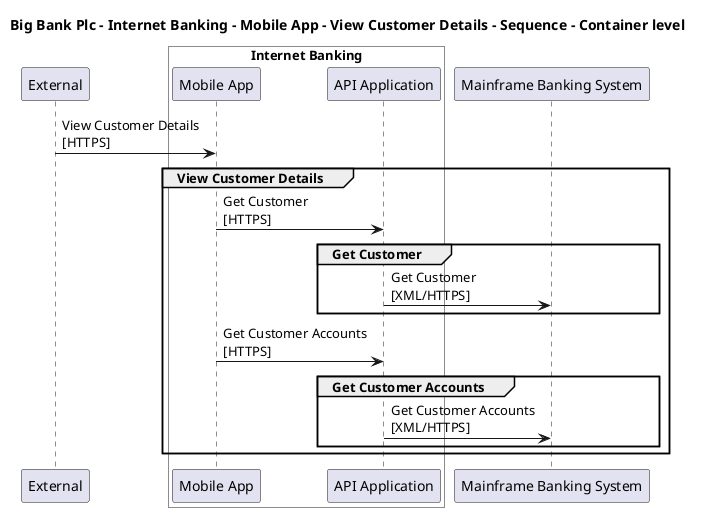 @startuml

title Big Bank Plc - Internet Banking - Mobile App - View Customer Details - Sequence - Container level

participant "External" as C4InterFlow.SoftwareSystems.ExternalSystem

box "Internet Banking" #White
    participant "Mobile App" as BigBankPlc.SoftwareSystems.InternetBanking.Containers.MobileApp
    participant "API Application" as BigBankPlc.SoftwareSystems.InternetBanking.Containers.APIApplication
end box

participant "Mainframe Banking System" as BigBankPlc.SoftwareSystems.MainframeBankingSystem

C4InterFlow.SoftwareSystems.ExternalSystem -> BigBankPlc.SoftwareSystems.InternetBanking.Containers.MobileApp : View Customer Details\n[HTTPS]
group View Customer Details
BigBankPlc.SoftwareSystems.InternetBanking.Containers.MobileApp -> BigBankPlc.SoftwareSystems.InternetBanking.Containers.APIApplication : Get Customer\n[HTTPS]
group Get Customer
BigBankPlc.SoftwareSystems.InternetBanking.Containers.APIApplication -> BigBankPlc.SoftwareSystems.MainframeBankingSystem : Get Customer\n[XML/HTTPS]
end
BigBankPlc.SoftwareSystems.InternetBanking.Containers.MobileApp -> BigBankPlc.SoftwareSystems.InternetBanking.Containers.APIApplication : Get Customer Accounts\n[HTTPS]
group Get Customer Accounts
BigBankPlc.SoftwareSystems.InternetBanking.Containers.APIApplication -> BigBankPlc.SoftwareSystems.MainframeBankingSystem : Get Customer Accounts\n[XML/HTTPS]
end
end


@enduml
